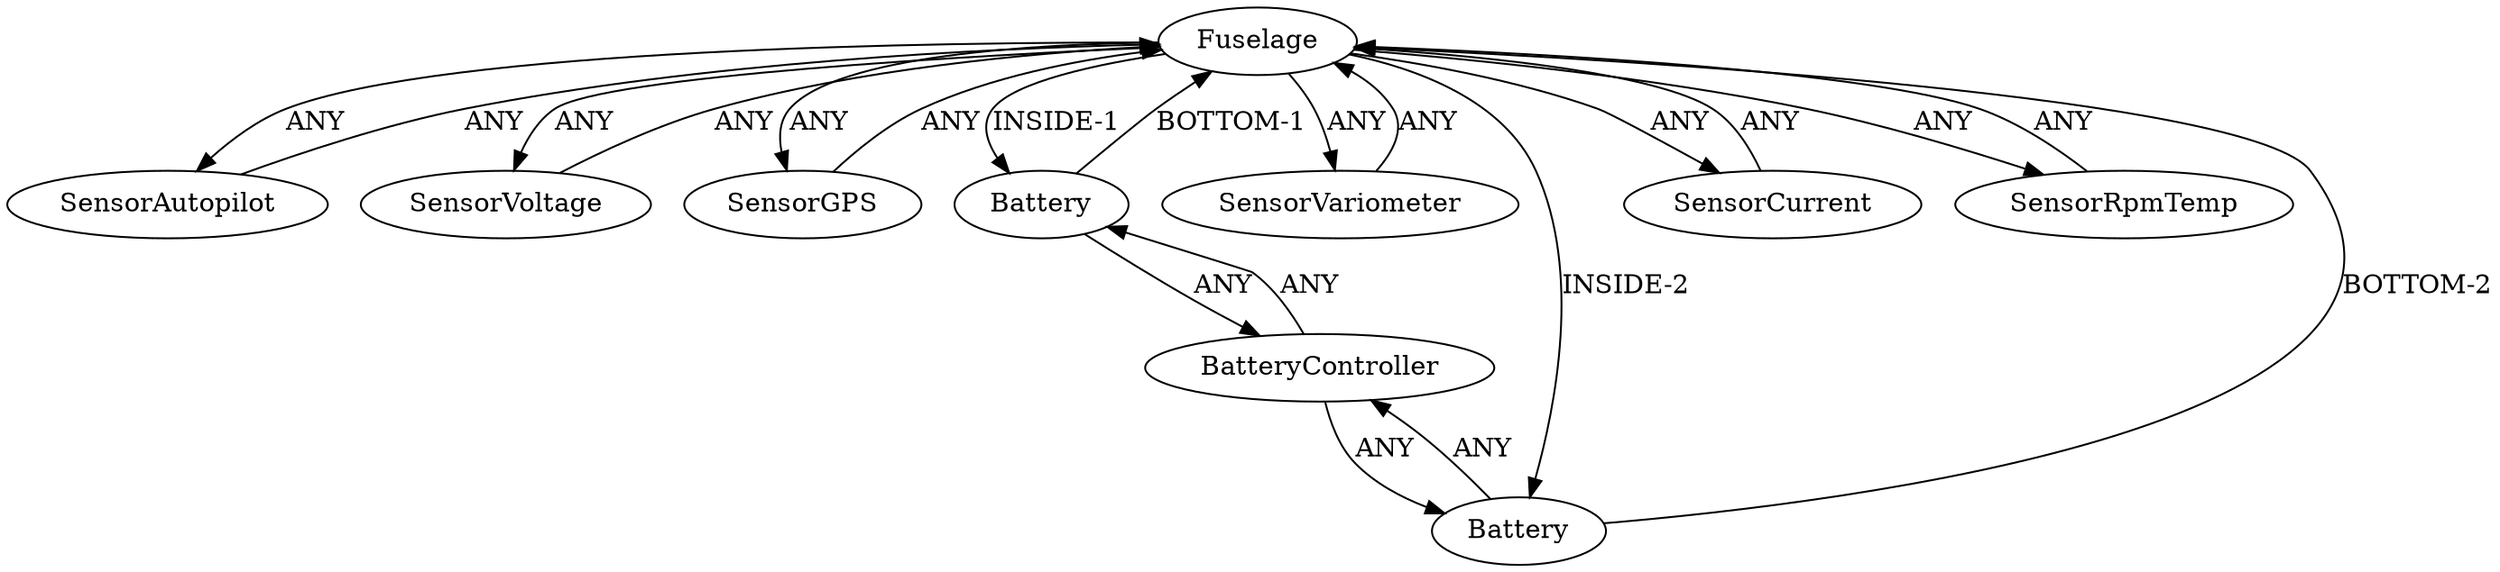 /* Created by igraph 0.10.2 */
digraph {
  0 [
    instance=Fuselage_instance_1
    label=Fuselage
  ];
  1 [
    instance=SensorAutopilot_instance_1
    label=SensorAutopilot
  ];
  2 [
    instance=SensorVoltage_instance_1
    label=SensorVoltage
  ];
  3 [
    instance=SensorGPS_instance_1
    label=SensorGPS
  ];
  4 [
    instance=Battery_instance_1
    label=Battery
  ];
  5 [
    instance=SensorVariometer_instance_1
    label=SensorVariometer
  ];
  6 [
    instance=Battery_instance_2
    label=Battery
  ];
  7 [
    instance=SensorCurrent_instance_1
    label=SensorCurrent
  ];
  8 [
    instance=BatteryController_instance_1
    label=BatteryController
  ];
  9 [
    instance=SensorRpmTemp_instance_1
    label=SensorRpmTemp
  ];

  0 -> 1 [
    label=ANY
  ];
  0 -> 2 [
    label=ANY
  ];
  0 -> 3 [
    label=ANY
  ];
  0 -> 4 [
    label="INSIDE-1"
  ];
  0 -> 5 [
    label=ANY
  ];
  0 -> 6 [
    label="INSIDE-2"
  ];
  0 -> 7 [
    label=ANY
  ];
  0 -> 9 [
    label=ANY
  ];
  1 -> 0 [
    label=ANY
  ];
  2 -> 0 [
    label=ANY
  ];
  3 -> 0 [
    label=ANY
  ];
  4 -> 0 [
    label="BOTTOM-1"
  ];
  4 -> 8 [
    label=ANY
  ];
  5 -> 0 [
    label=ANY
  ];
  6 -> 0 [
    label="BOTTOM-2"
  ];
  6 -> 8 [
    label=ANY
  ];
  7 -> 0 [
    label=ANY
  ];
  8 -> 4 [
    label=ANY
  ];
  8 -> 6 [
    label=ANY
  ];
  9 -> 0 [
    label=ANY
  ];
}
